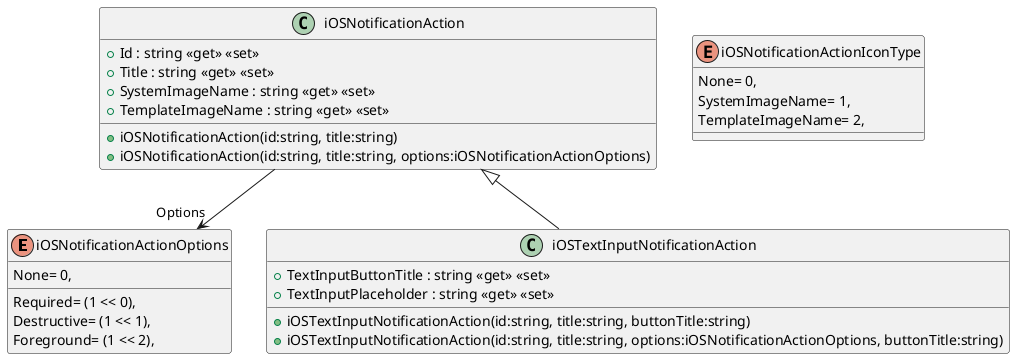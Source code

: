 @startuml
enum iOSNotificationActionOptions {
    None= 0,
    Required= (1 << 0),
    Destructive= (1 << 1),
    Foreground= (1 << 2),
}
enum iOSNotificationActionIconType {
    None= 0,
    SystemImageName= 1,
    TemplateImageName= 2,
}
class iOSNotificationAction {
    + Id : string <<get>> <<set>>
    + Title : string <<get>> <<set>>
    + SystemImageName : string <<get>> <<set>>
    + TemplateImageName : string <<get>> <<set>>
    + iOSNotificationAction(id:string, title:string)
    + iOSNotificationAction(id:string, title:string, options:iOSNotificationActionOptions)
}
class iOSTextInputNotificationAction {
    + TextInputButtonTitle : string <<get>> <<set>>
    + TextInputPlaceholder : string <<get>> <<set>>
    + iOSTextInputNotificationAction(id:string, title:string, buttonTitle:string)
    + iOSTextInputNotificationAction(id:string, title:string, options:iOSNotificationActionOptions, buttonTitle:string)
}
iOSNotificationAction --> "Options" iOSNotificationActionOptions
iOSNotificationAction <|-- iOSTextInputNotificationAction
@enduml
